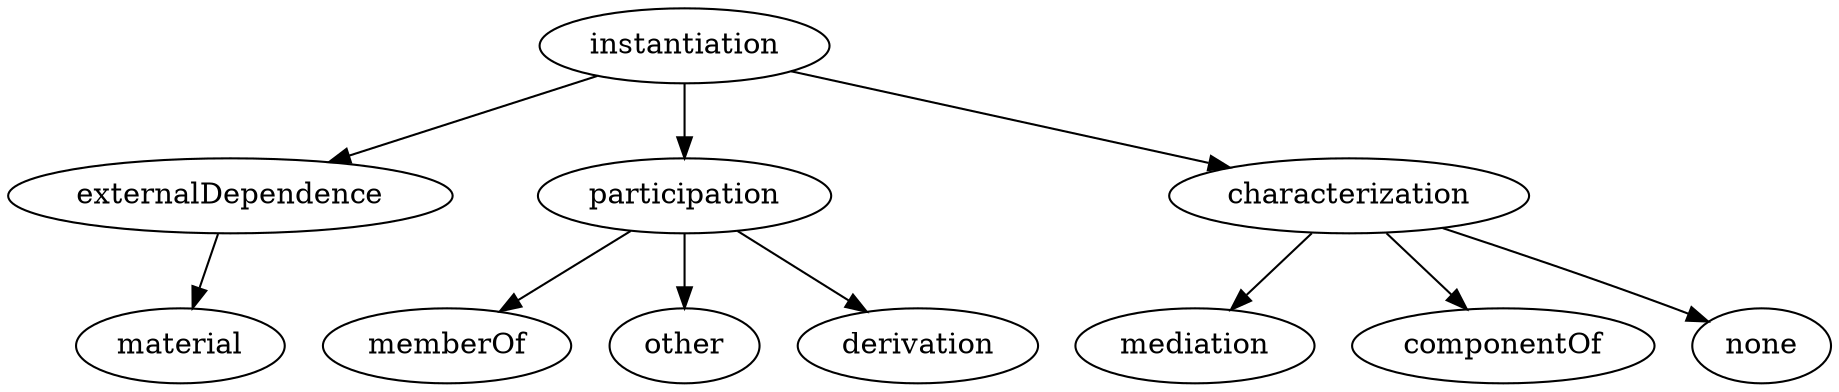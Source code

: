 strict digraph  {
instantiation;
externalDependence;
participation;
characterization;
material;
mediation;
componentOf;
none;
memberOf;
other;
derivation;
instantiation -> externalDependence;
instantiation -> participation;
instantiation -> characterization;
externalDependence -> material;
participation -> memberOf;
participation -> other;
participation -> derivation;
characterization -> mediation;
characterization -> componentOf;
characterization -> none;
}
